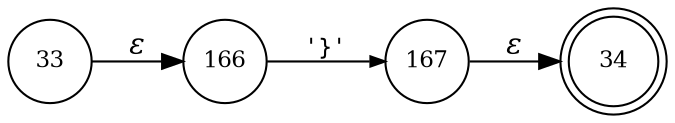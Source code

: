 digraph ATN {
rankdir=LR;
s34[fontsize=11, label="34", shape=doublecircle, fixedsize=true, width=.6];
s33[fontsize=11,label="33", shape=circle, fixedsize=true, width=.55, peripheries=1];
s166[fontsize=11,label="166", shape=circle, fixedsize=true, width=.55, peripheries=1];
s167[fontsize=11,label="167", shape=circle, fixedsize=true, width=.55, peripheries=1];
s33 -> s166 [fontname="Times-Italic", label="&epsilon;"];
s166 -> s167 [fontsize=11, fontname="Courier", arrowsize=.7, label = "'}'", arrowhead = normal];
s167 -> s34 [fontname="Times-Italic", label="&epsilon;"];
}